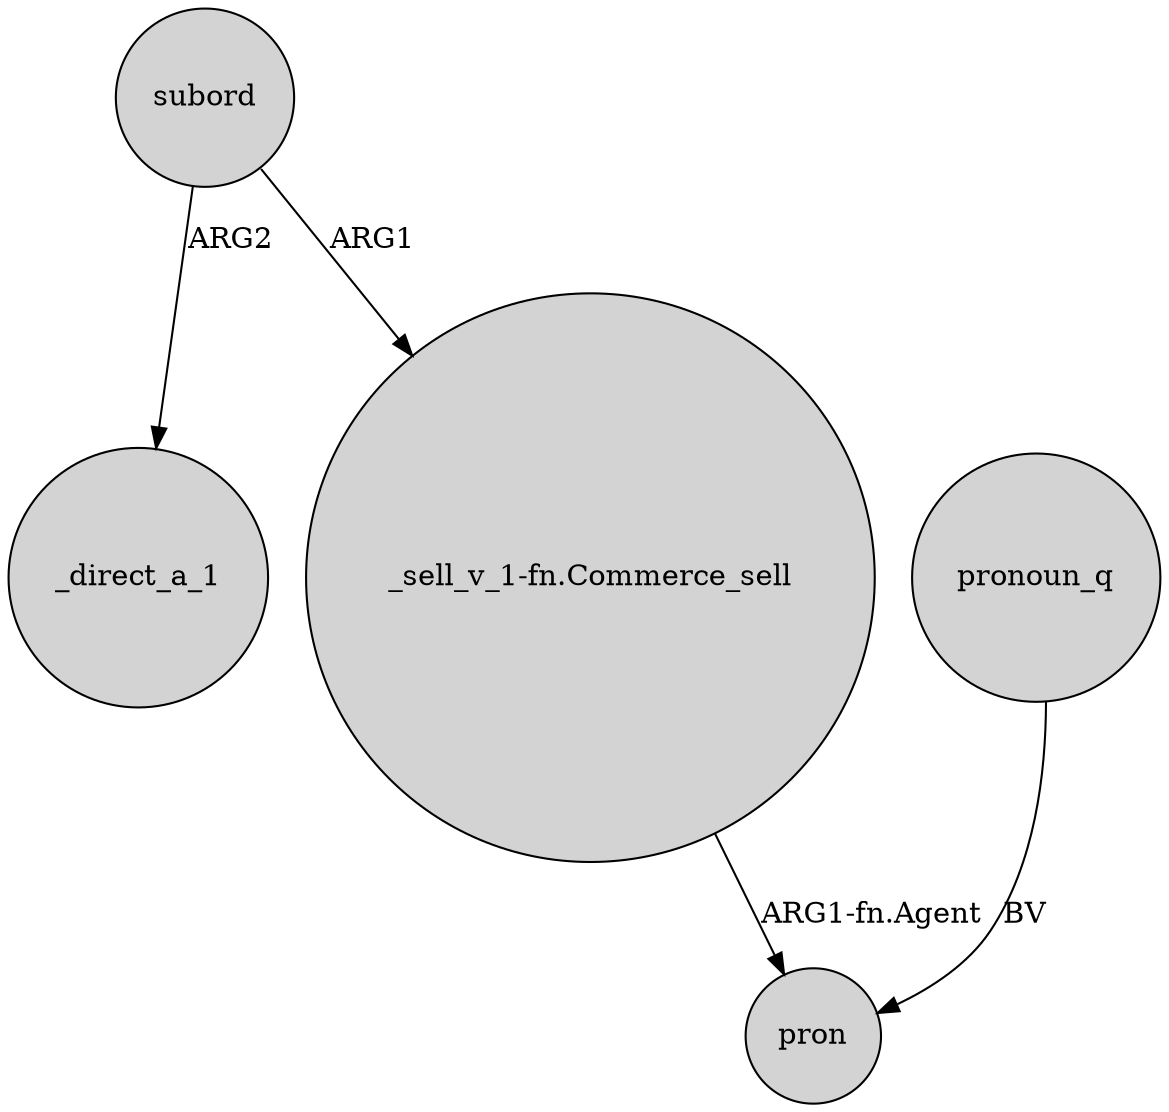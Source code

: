 digraph {
	node [shape=circle style=filled]
	subord -> _direct_a_1 [label=ARG2]
	"_sell_v_1-fn.Commerce_sell" -> pron [label="ARG1-fn.Agent"]
	subord -> "_sell_v_1-fn.Commerce_sell" [label=ARG1]
	pronoun_q -> pron [label=BV]
}

